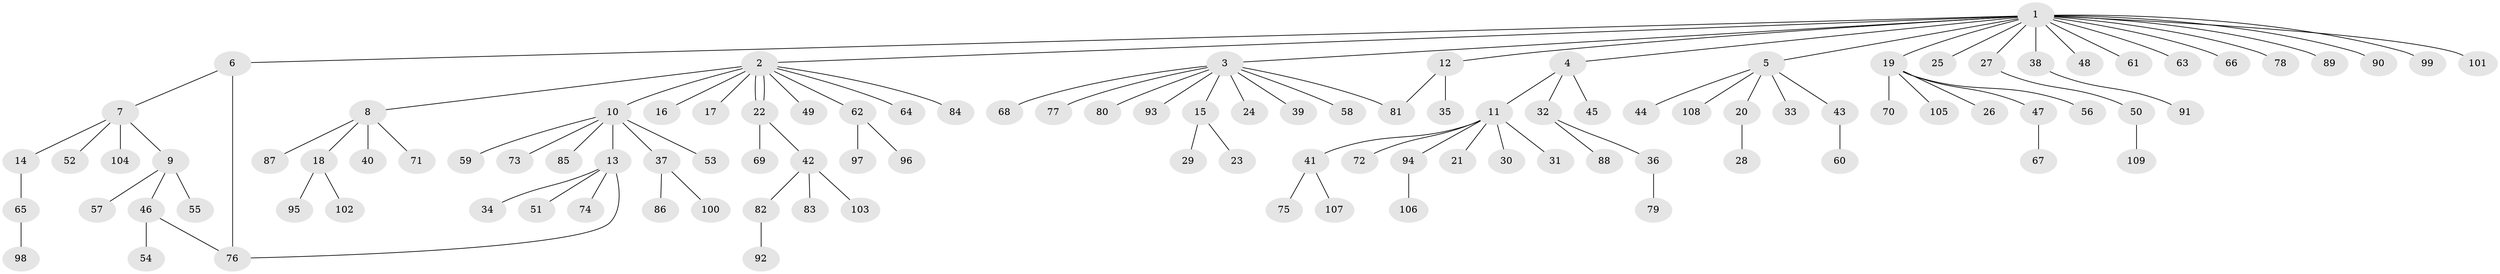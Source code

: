 // coarse degree distribution, {1: 0.6818181818181818, 3: 0.09090909090909091, 2: 0.11363636363636363, 4: 0.045454545454545456, 7: 0.045454545454545456, 16: 0.022727272727272728}
// Generated by graph-tools (version 1.1) at 2025/36/03/04/25 23:36:47]
// undirected, 109 vertices, 112 edges
graph export_dot {
  node [color=gray90,style=filled];
  1;
  2;
  3;
  4;
  5;
  6;
  7;
  8;
  9;
  10;
  11;
  12;
  13;
  14;
  15;
  16;
  17;
  18;
  19;
  20;
  21;
  22;
  23;
  24;
  25;
  26;
  27;
  28;
  29;
  30;
  31;
  32;
  33;
  34;
  35;
  36;
  37;
  38;
  39;
  40;
  41;
  42;
  43;
  44;
  45;
  46;
  47;
  48;
  49;
  50;
  51;
  52;
  53;
  54;
  55;
  56;
  57;
  58;
  59;
  60;
  61;
  62;
  63;
  64;
  65;
  66;
  67;
  68;
  69;
  70;
  71;
  72;
  73;
  74;
  75;
  76;
  77;
  78;
  79;
  80;
  81;
  82;
  83;
  84;
  85;
  86;
  87;
  88;
  89;
  90;
  91;
  92;
  93;
  94;
  95;
  96;
  97;
  98;
  99;
  100;
  101;
  102;
  103;
  104;
  105;
  106;
  107;
  108;
  109;
  1 -- 2;
  1 -- 3;
  1 -- 4;
  1 -- 5;
  1 -- 6;
  1 -- 12;
  1 -- 19;
  1 -- 25;
  1 -- 27;
  1 -- 38;
  1 -- 48;
  1 -- 61;
  1 -- 63;
  1 -- 66;
  1 -- 78;
  1 -- 89;
  1 -- 90;
  1 -- 99;
  1 -- 101;
  2 -- 8;
  2 -- 10;
  2 -- 16;
  2 -- 17;
  2 -- 22;
  2 -- 22;
  2 -- 49;
  2 -- 62;
  2 -- 64;
  2 -- 84;
  3 -- 15;
  3 -- 24;
  3 -- 39;
  3 -- 58;
  3 -- 68;
  3 -- 77;
  3 -- 80;
  3 -- 81;
  3 -- 93;
  4 -- 11;
  4 -- 32;
  4 -- 45;
  5 -- 20;
  5 -- 33;
  5 -- 43;
  5 -- 44;
  5 -- 108;
  6 -- 7;
  6 -- 76;
  7 -- 9;
  7 -- 14;
  7 -- 52;
  7 -- 104;
  8 -- 18;
  8 -- 40;
  8 -- 71;
  8 -- 87;
  9 -- 46;
  9 -- 55;
  9 -- 57;
  10 -- 13;
  10 -- 37;
  10 -- 53;
  10 -- 59;
  10 -- 73;
  10 -- 85;
  11 -- 21;
  11 -- 30;
  11 -- 31;
  11 -- 41;
  11 -- 72;
  11 -- 94;
  12 -- 35;
  12 -- 81;
  13 -- 34;
  13 -- 51;
  13 -- 74;
  13 -- 76;
  14 -- 65;
  15 -- 23;
  15 -- 29;
  18 -- 95;
  18 -- 102;
  19 -- 26;
  19 -- 47;
  19 -- 56;
  19 -- 70;
  19 -- 105;
  20 -- 28;
  22 -- 42;
  22 -- 69;
  27 -- 50;
  32 -- 36;
  32 -- 88;
  36 -- 79;
  37 -- 86;
  37 -- 100;
  38 -- 91;
  41 -- 75;
  41 -- 107;
  42 -- 82;
  42 -- 83;
  42 -- 103;
  43 -- 60;
  46 -- 54;
  46 -- 76;
  47 -- 67;
  50 -- 109;
  62 -- 96;
  62 -- 97;
  65 -- 98;
  82 -- 92;
  94 -- 106;
}
